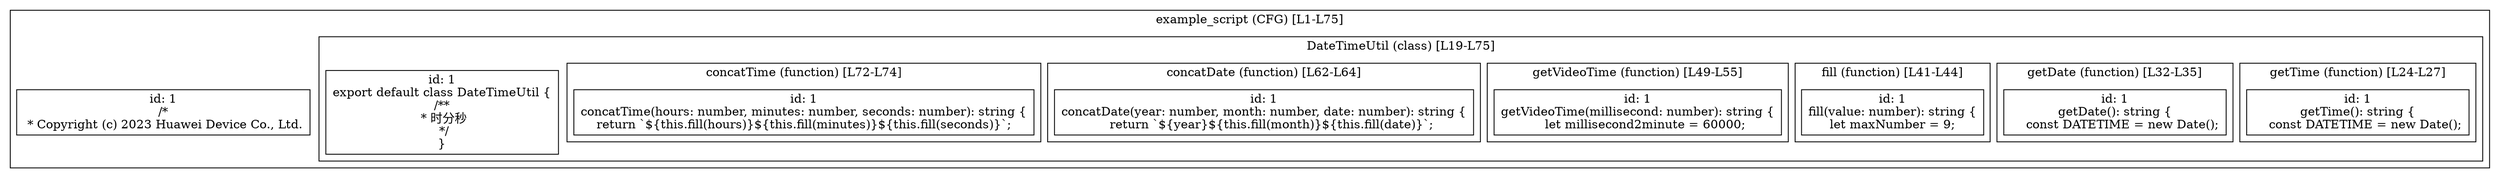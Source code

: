 digraph "13.ts" {
  subgraph "cluster_1" {
    label="example_script (CFG) [L1-L75]";
    node_1_1 [label="id: 1\n/*
 * Copyright (c) 2023 Huawei Device Co., Ltd.", shape=box];
  subgraph "cluster_2" {
    label="DateTimeUtil (class) [L19-L75]";
    node_2_1 [label="id: 1\nexport default class DateTimeUtil {
/**
 * 时分秒
 */
}", shape=box];
  subgraph "cluster_3" {
    label="getTime (function) [L24-L27]";
    node_3_1 [label="id: 1\ngetTime(): string {
    const DATETIME = new Date();", shape=box];
  }
  subgraph "cluster_4" {
    label="getDate (function) [L32-L35]";
    node_4_1 [label="id: 1\ngetDate(): string {
    const DATETIME = new Date();", shape=box];
  }
  subgraph "cluster_5" {
    label="fill (function) [L41-L44]";
    node_5_1 [label="id: 1\nfill(value: number): string {
let maxNumber = 9;", shape=box];
  }
  subgraph "cluster_6" {
    label="getVideoTime (function) [L49-L55]";
    node_6_1 [label="id: 1\ngetVideoTime(millisecond: number): string {
    let millisecond2minute = 60000;", shape=box];
  }
  subgraph "cluster_7" {
    label="concatDate (function) [L62-L64]";
    node_7_1 [label="id: 1\nconcatDate(year: number, month: number, date: number): string {
    return `${year}${this.fill(month)}${this.fill(date)}`;", shape=box];
  }
  subgraph "cluster_8" {
    label="concatTime (function) [L72-L74]";
    node_8_1 [label="id: 1\nconcatTime(hours: number, minutes: number, seconds: number): string {
return `${this.fill(hours)}${this.fill(minutes)}${this.fill(seconds)}`;", shape=box];
  }
  }
  }
}